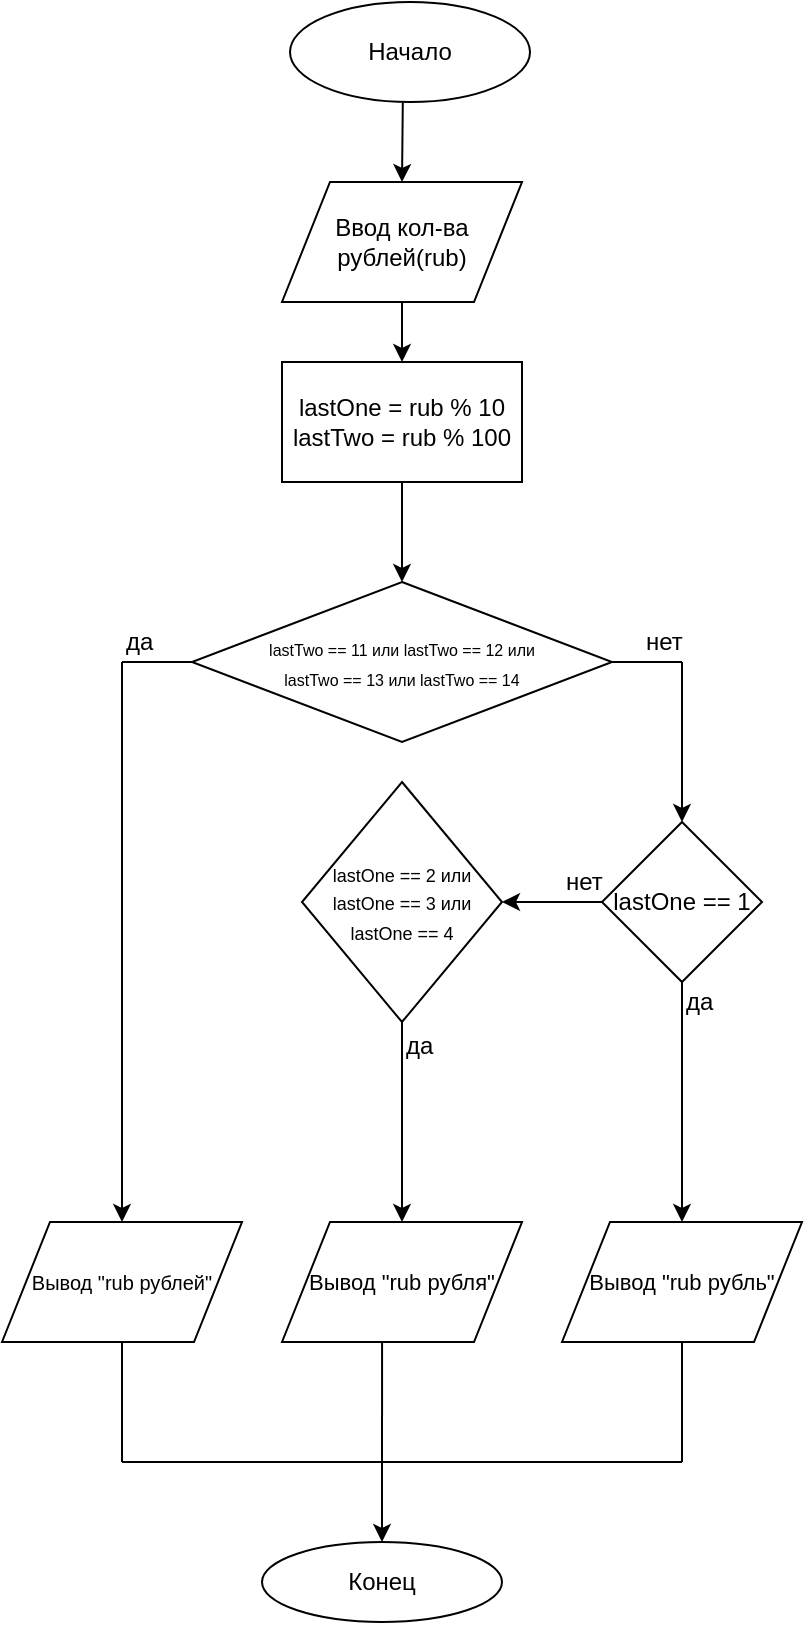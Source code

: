 <mxfile version="11.3.0" type="google" pages="1"><diagram id="uRAJWT1UZ1v1JukXr-hF" name="Page-1"><mxGraphModel dx="813" dy="407" grid="1" gridSize="10" guides="1" tooltips="1" connect="1" arrows="1" fold="1" page="1" pageScale="1" pageWidth="850" pageHeight="1100" math="0" shadow="0"><root><mxCell id="0"/><mxCell id="1" parent="0"/><mxCell id="i23D_VpyZaGXkZ-WDJWc-1" value="Начало" style="ellipse;whiteSpace=wrap;html=1;" vertex="1" parent="1"><mxGeometry x="364" y="70" width="120" height="50" as="geometry"/></mxCell><mxCell id="i23D_VpyZaGXkZ-WDJWc-2" value="" style="endArrow=classic;html=1;exitX=0.47;exitY=1.004;exitDx=0;exitDy=0;exitPerimeter=0;" edge="1" parent="1" source="i23D_VpyZaGXkZ-WDJWc-1"><mxGeometry width="50" height="50" relative="1" as="geometry"><mxPoint x="360" y="190" as="sourcePoint"/><mxPoint x="420" y="160" as="targetPoint"/></mxGeometry></mxCell><mxCell id="i23D_VpyZaGXkZ-WDJWc-3" value="Ввод кол-ва рублей(rub)" style="shape=parallelogram;perimeter=parallelogramPerimeter;whiteSpace=wrap;html=1;" vertex="1" parent="1"><mxGeometry x="360" y="160" width="120" height="60" as="geometry"/></mxCell><mxCell id="i23D_VpyZaGXkZ-WDJWc-4" value="lastOne = rub % 10&lt;br&gt;lastTwo = rub % 100" style="rounded=0;whiteSpace=wrap;html=1;" vertex="1" parent="1"><mxGeometry x="360" y="250" width="120" height="60" as="geometry"/></mxCell><mxCell id="i23D_VpyZaGXkZ-WDJWc-5" value="" style="endArrow=classic;html=1;entryX=0.5;entryY=0;entryDx=0;entryDy=0;exitX=0.5;exitY=1;exitDx=0;exitDy=0;" edge="1" parent="1" source="i23D_VpyZaGXkZ-WDJWc-3" target="i23D_VpyZaGXkZ-WDJWc-4"><mxGeometry width="50" height="50" relative="1" as="geometry"><mxPoint x="360" y="380" as="sourcePoint"/><mxPoint x="410" y="330" as="targetPoint"/></mxGeometry></mxCell><mxCell id="i23D_VpyZaGXkZ-WDJWc-7" value="" style="endArrow=classic;html=1;exitX=0.5;exitY=1;exitDx=0;exitDy=0;" edge="1" parent="1" source="i23D_VpyZaGXkZ-WDJWc-4"><mxGeometry width="50" height="50" relative="1" as="geometry"><mxPoint x="360" y="380" as="sourcePoint"/><mxPoint x="420" y="360" as="targetPoint"/></mxGeometry></mxCell><mxCell id="i23D_VpyZaGXkZ-WDJWc-8" value="&lt;font style=&quot;font-size: 8px&quot;&gt;lastTwo == 11 или lastTwo == 12 или &lt;br&gt;lastTwo == 13 или lastTwo == 14&lt;/font&gt;" style="rhombus;whiteSpace=wrap;html=1;" vertex="1" parent="1"><mxGeometry x="315" y="360" width="210" height="80" as="geometry"/></mxCell><mxCell id="i23D_VpyZaGXkZ-WDJWc-9" value="" style="endArrow=none;html=1;entryX=0;entryY=0.5;entryDx=0;entryDy=0;" edge="1" parent="1" target="i23D_VpyZaGXkZ-WDJWc-8"><mxGeometry width="50" height="50" relative="1" as="geometry"><mxPoint x="280" y="400" as="sourcePoint"/><mxPoint x="370" y="460" as="targetPoint"/></mxGeometry></mxCell><mxCell id="i23D_VpyZaGXkZ-WDJWc-10" value="" style="endArrow=classic;html=1;" edge="1" parent="1" target="i23D_VpyZaGXkZ-WDJWc-12"><mxGeometry width="50" height="50" relative="1" as="geometry"><mxPoint x="280" y="400" as="sourcePoint"/><mxPoint x="280" y="480" as="targetPoint"/></mxGeometry></mxCell><mxCell id="i23D_VpyZaGXkZ-WDJWc-12" value="&lt;font style=&quot;font-size: 10px&quot;&gt;Вывод &quot;rub рублей&quot;&lt;/font&gt;" style="shape=parallelogram;perimeter=parallelogramPerimeter;whiteSpace=wrap;html=1;" vertex="1" parent="1"><mxGeometry x="220" y="680" width="120" height="60" as="geometry"/></mxCell><mxCell id="i23D_VpyZaGXkZ-WDJWc-13" value="" style="endArrow=none;html=1;entryX=1;entryY=0.5;entryDx=0;entryDy=0;" edge="1" parent="1" target="i23D_VpyZaGXkZ-WDJWc-8"><mxGeometry width="50" height="50" relative="1" as="geometry"><mxPoint x="560" y="400" as="sourcePoint"/><mxPoint x="270" y="560" as="targetPoint"/></mxGeometry></mxCell><mxCell id="i23D_VpyZaGXkZ-WDJWc-14" value="" style="endArrow=classic;html=1;" edge="1" parent="1"><mxGeometry width="50" height="50" relative="1" as="geometry"><mxPoint x="560" y="400" as="sourcePoint"/><mxPoint x="560" y="480" as="targetPoint"/></mxGeometry></mxCell><mxCell id="i23D_VpyZaGXkZ-WDJWc-15" value="lastOne == 1" style="rhombus;whiteSpace=wrap;html=1;" vertex="1" parent="1"><mxGeometry x="520" y="480" width="80" height="80" as="geometry"/></mxCell><mxCell id="i23D_VpyZaGXkZ-WDJWc-16" value="" style="endArrow=classic;html=1;exitX=0;exitY=0.5;exitDx=0;exitDy=0;" edge="1" parent="1" source="i23D_VpyZaGXkZ-WDJWc-15" target="i23D_VpyZaGXkZ-WDJWc-17"><mxGeometry width="50" height="50" relative="1" as="geometry"><mxPoint x="220" y="630" as="sourcePoint"/><mxPoint x="480" y="520" as="targetPoint"/></mxGeometry></mxCell><mxCell id="i23D_VpyZaGXkZ-WDJWc-17" value="&lt;font style=&quot;font-size: 9px&quot;&gt;lastOne == 2 или &lt;br&gt;lastOne == 3 или &lt;br&gt;lastOne == 4&lt;/font&gt;" style="rhombus;whiteSpace=wrap;html=1;" vertex="1" parent="1"><mxGeometry x="370" y="460" width="100" height="120" as="geometry"/></mxCell><mxCell id="i23D_VpyZaGXkZ-WDJWc-18" value="" style="endArrow=classic;html=1;exitX=0.5;exitY=1;exitDx=0;exitDy=0;" edge="1" parent="1" source="i23D_VpyZaGXkZ-WDJWc-15"><mxGeometry width="50" height="50" relative="1" as="geometry"><mxPoint x="220" y="810" as="sourcePoint"/><mxPoint x="560" y="680" as="targetPoint"/></mxGeometry></mxCell><mxCell id="i23D_VpyZaGXkZ-WDJWc-19" value="&lt;font style=&quot;font-size: 11px&quot;&gt;Вывод &quot;rub рубль&quot;&lt;/font&gt;" style="shape=parallelogram;perimeter=parallelogramPerimeter;whiteSpace=wrap;html=1;" vertex="1" parent="1"><mxGeometry x="500" y="680" width="120" height="60" as="geometry"/></mxCell><mxCell id="i23D_VpyZaGXkZ-WDJWc-22" value="" style="endArrow=none;html=1;" edge="1" parent="1"><mxGeometry width="50" height="50" relative="1" as="geometry"><mxPoint x="560" y="800" as="sourcePoint"/><mxPoint x="280" y="800" as="targetPoint"/></mxGeometry></mxCell><mxCell id="i23D_VpyZaGXkZ-WDJWc-23" value="" style="endArrow=none;html=1;entryX=0.5;entryY=1;entryDx=0;entryDy=0;" edge="1" parent="1" target="i23D_VpyZaGXkZ-WDJWc-12"><mxGeometry width="50" height="50" relative="1" as="geometry"><mxPoint x="280" y="800" as="sourcePoint"/><mxPoint x="280" y="780" as="targetPoint"/></mxGeometry></mxCell><mxCell id="i23D_VpyZaGXkZ-WDJWc-24" value="" style="endArrow=none;html=1;exitX=0.5;exitY=1;exitDx=0;exitDy=0;" edge="1" parent="1" source="i23D_VpyZaGXkZ-WDJWc-19"><mxGeometry width="50" height="50" relative="1" as="geometry"><mxPoint x="280" y="870" as="sourcePoint"/><mxPoint x="560" y="800" as="targetPoint"/></mxGeometry></mxCell><mxCell id="i23D_VpyZaGXkZ-WDJWc-25" value="" style="endArrow=classic;html=1;exitX=0.5;exitY=1;exitDx=0;exitDy=0;" edge="1" parent="1" source="i23D_VpyZaGXkZ-WDJWc-17"><mxGeometry width="50" height="50" relative="1" as="geometry"><mxPoint x="220" y="870" as="sourcePoint"/><mxPoint x="420" y="680" as="targetPoint"/></mxGeometry></mxCell><mxCell id="i23D_VpyZaGXkZ-WDJWc-26" value="да" style="text;html=1;resizable=0;points=[];autosize=1;align=left;verticalAlign=top;spacingTop=-4;" vertex="1" parent="1"><mxGeometry x="280" y="380" width="30" height="20" as="geometry"/></mxCell><mxCell id="i23D_VpyZaGXkZ-WDJWc-27" value="нет" style="text;html=1;resizable=0;points=[];autosize=1;align=left;verticalAlign=top;spacingTop=-4;" vertex="1" parent="1"><mxGeometry x="540" y="380" width="30" height="20" as="geometry"/></mxCell><mxCell id="i23D_VpyZaGXkZ-WDJWc-28" value="нет" style="text;html=1;resizable=0;points=[];autosize=1;align=left;verticalAlign=top;spacingTop=-4;" vertex="1" parent="1"><mxGeometry x="500" y="500" width="30" height="20" as="geometry"/></mxCell><mxCell id="i23D_VpyZaGXkZ-WDJWc-29" value="да" style="text;html=1;resizable=0;points=[];autosize=1;align=left;verticalAlign=top;spacingTop=-4;" vertex="1" parent="1"><mxGeometry x="560" y="560" width="30" height="20" as="geometry"/></mxCell><mxCell id="i23D_VpyZaGXkZ-WDJWc-30" value="да" style="text;html=1;resizable=0;points=[];autosize=1;align=left;verticalAlign=top;spacingTop=-4;" vertex="1" parent="1"><mxGeometry x="420" y="582" width="30" height="20" as="geometry"/></mxCell><mxCell id="i23D_VpyZaGXkZ-WDJWc-31" value="&lt;font style=&quot;font-size: 11px&quot;&gt;Вывод &quot;rub рубля&quot;&lt;/font&gt;" style="shape=parallelogram;perimeter=parallelogramPerimeter;whiteSpace=wrap;html=1;" vertex="1" parent="1"><mxGeometry x="360" y="680" width="120" height="60" as="geometry"/></mxCell><mxCell id="i23D_VpyZaGXkZ-WDJWc-34" value="" style="endArrow=classic;html=1;" edge="1" parent="1"><mxGeometry width="50" height="50" relative="1" as="geometry"><mxPoint x="410" y="800" as="sourcePoint"/><mxPoint x="410" y="840" as="targetPoint"/></mxGeometry></mxCell><mxCell id="i23D_VpyZaGXkZ-WDJWc-35" value="" style="endArrow=none;html=1;exitX=0.417;exitY=1;exitDx=0;exitDy=0;exitPerimeter=0;" edge="1" parent="1" source="i23D_VpyZaGXkZ-WDJWc-31"><mxGeometry width="50" height="50" relative="1" as="geometry"><mxPoint x="260" y="920" as="sourcePoint"/><mxPoint x="410" y="800" as="targetPoint"/></mxGeometry></mxCell><mxCell id="i23D_VpyZaGXkZ-WDJWc-36" value="Конец" style="ellipse;whiteSpace=wrap;html=1;" vertex="1" parent="1"><mxGeometry x="350" y="840" width="120" height="40" as="geometry"/></mxCell></root></mxGraphModel></diagram></mxfile>